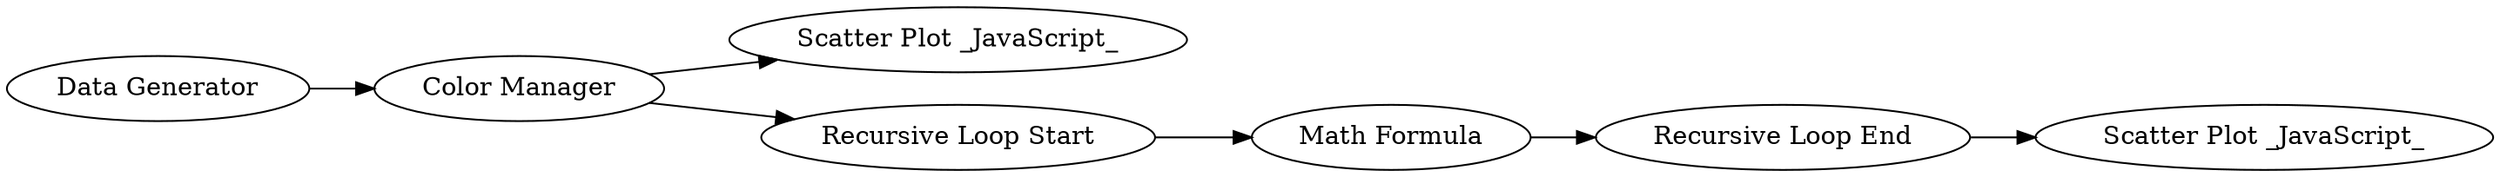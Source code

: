 digraph {
	"147392385728956179_38" [label="Recursive Loop End"]
	"147392385728956179_35" [label="Math Formula"]
	"147392385728956179_37" [label="Scatter Plot _JavaScript_"]
	"147392385728956179_36" [label="Scatter Plot _JavaScript_"]
	"147392385728956179_26" [label="Color Manager"]
	"147392385728956179_39" [label="Recursive Loop Start"]
	"147392385728956179_23" [label="Data Generator"]
	"147392385728956179_38" -> "147392385728956179_37"
	"147392385728956179_26" -> "147392385728956179_36"
	"147392385728956179_26" -> "147392385728956179_39"
	"147392385728956179_39" -> "147392385728956179_35"
	"147392385728956179_35" -> "147392385728956179_38"
	"147392385728956179_23" -> "147392385728956179_26"
	rankdir=LR
}
